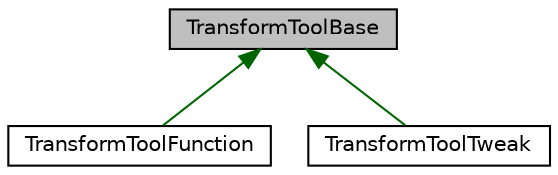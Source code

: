digraph "TransformToolBase"
{
  edge [fontname="Helvetica",fontsize="10",labelfontname="Helvetica",labelfontsize="10"];
  node [fontname="Helvetica",fontsize="10",shape=record];
  Node1 [label="TransformToolBase",height=0.2,width=0.4,color="black", fillcolor="grey75", style="filled" fontcolor="black"];
  Node1 -> Node2 [dir="back",color="darkgreen",fontsize="10",style="solid",fontname="Helvetica"];
  Node2 [label="TransformToolFunction",height=0.2,width=0.4,color="black", fillcolor="white", style="filled",URL="$class_transform_tool_function.html"];
  Node1 -> Node3 [dir="back",color="darkgreen",fontsize="10",style="solid",fontname="Helvetica"];
  Node3 [label="TransformToolTweak",height=0.2,width=0.4,color="black", fillcolor="white", style="filled",URL="$class_transform_tool_tweak.html"];
}
